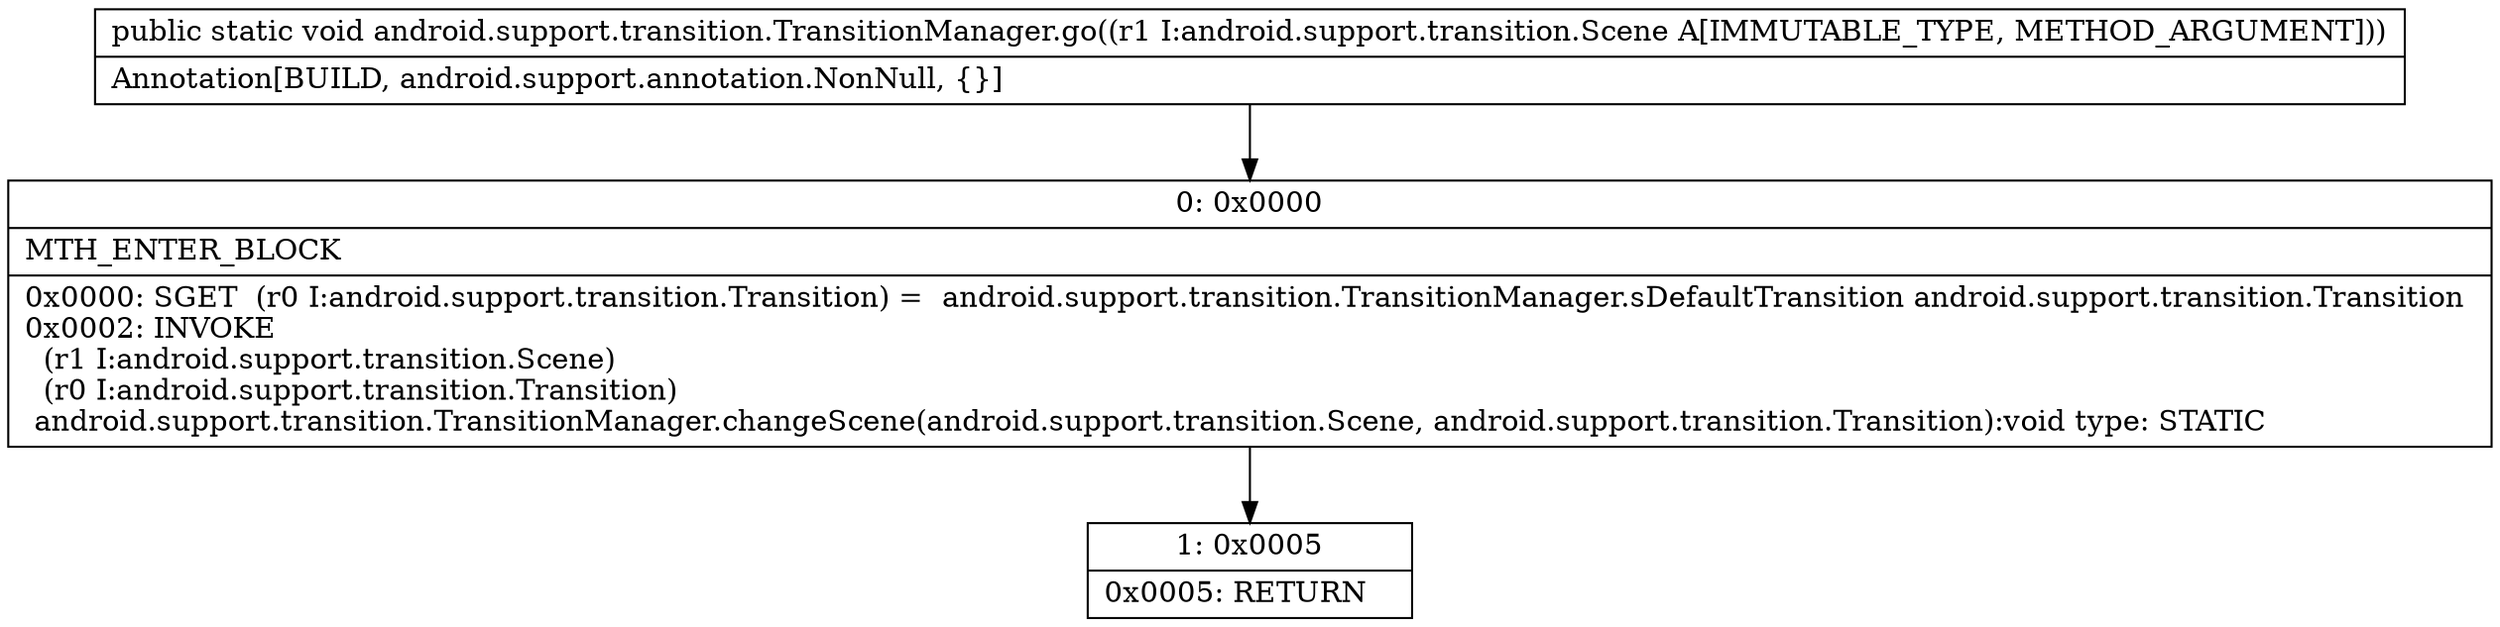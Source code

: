 digraph "CFG forandroid.support.transition.TransitionManager.go(Landroid\/support\/transition\/Scene;)V" {
Node_0 [shape=record,label="{0\:\ 0x0000|MTH_ENTER_BLOCK\l|0x0000: SGET  (r0 I:android.support.transition.Transition) =  android.support.transition.TransitionManager.sDefaultTransition android.support.transition.Transition \l0x0002: INVOKE  \l  (r1 I:android.support.transition.Scene)\l  (r0 I:android.support.transition.Transition)\l android.support.transition.TransitionManager.changeScene(android.support.transition.Scene, android.support.transition.Transition):void type: STATIC \l}"];
Node_1 [shape=record,label="{1\:\ 0x0005|0x0005: RETURN   \l}"];
MethodNode[shape=record,label="{public static void android.support.transition.TransitionManager.go((r1 I:android.support.transition.Scene A[IMMUTABLE_TYPE, METHOD_ARGUMENT]))  | Annotation[BUILD, android.support.annotation.NonNull, \{\}]\l}"];
MethodNode -> Node_0;
Node_0 -> Node_1;
}

